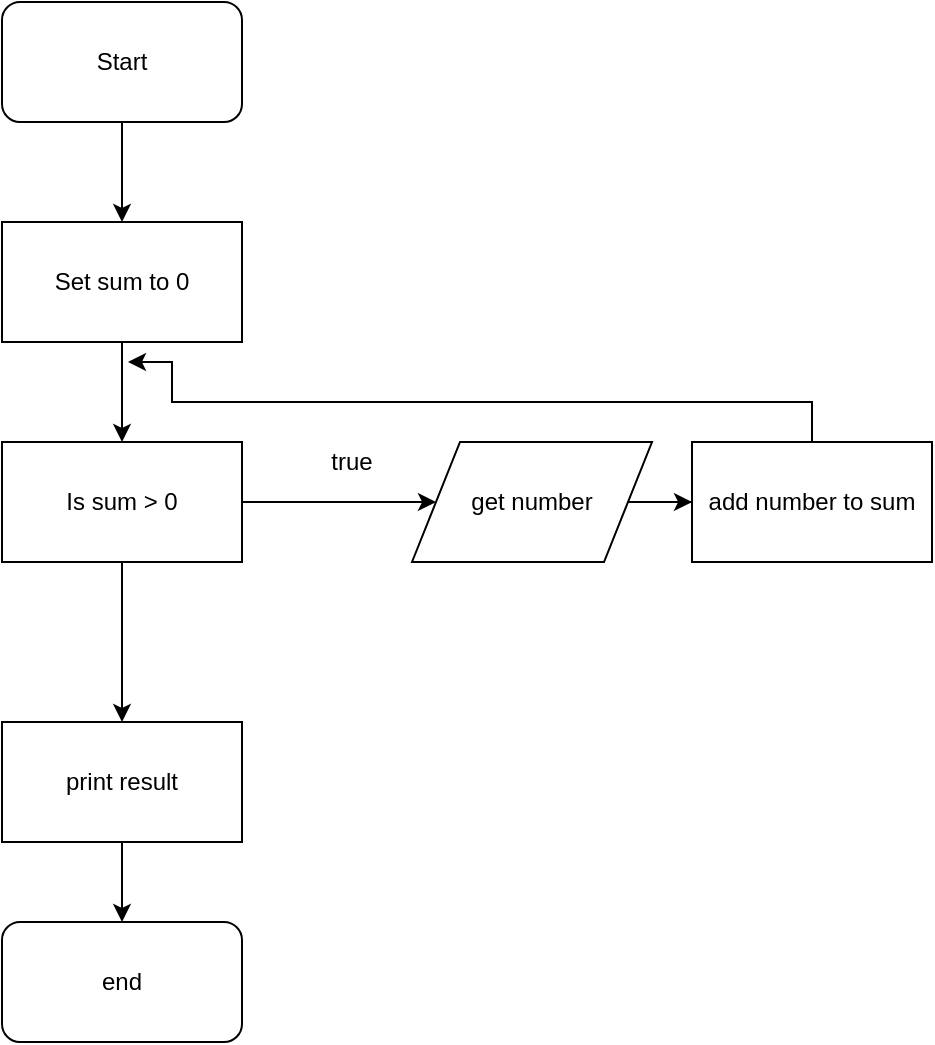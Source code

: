 <mxfile version="10.6.3" type="device"><diagram id="6bFhM4KZLGQ52gJVgTpL" name="Page-1"><mxGraphModel dx="447" dy="642" grid="1" gridSize="10" guides="1" tooltips="1" connect="1" arrows="1" fold="1" page="1" pageScale="1" pageWidth="850" pageHeight="1100" math="0" shadow="0"><root><mxCell id="0"/><mxCell id="1" parent="0"/><mxCell id="IXWV4qxnhDTBgz_dxzud-3" style="edgeStyle=orthogonalEdgeStyle;rounded=0;orthogonalLoop=1;jettySize=auto;html=1;exitX=0.5;exitY=1;exitDx=0;exitDy=0;entryX=0.5;entryY=0;entryDx=0;entryDy=0;" edge="1" parent="1" source="IXWV4qxnhDTBgz_dxzud-1" target="IXWV4qxnhDTBgz_dxzud-2"><mxGeometry relative="1" as="geometry"/></mxCell><mxCell id="IXWV4qxnhDTBgz_dxzud-1" value="Start" style="rounded=1;whiteSpace=wrap;html=1;" vertex="1" parent="1"><mxGeometry x="365" y="20" width="120" height="60" as="geometry"/></mxCell><mxCell id="IXWV4qxnhDTBgz_dxzud-5" style="edgeStyle=orthogonalEdgeStyle;rounded=0;orthogonalLoop=1;jettySize=auto;html=1;exitX=0.5;exitY=1;exitDx=0;exitDy=0;entryX=0.5;entryY=0;entryDx=0;entryDy=0;" edge="1" parent="1" source="IXWV4qxnhDTBgz_dxzud-2" target="IXWV4qxnhDTBgz_dxzud-4"><mxGeometry relative="1" as="geometry"><Array as="points"><mxPoint x="425" y="210"/><mxPoint x="425" y="210"/></Array></mxGeometry></mxCell><mxCell id="IXWV4qxnhDTBgz_dxzud-2" value="Set sum to 0" style="rounded=0;whiteSpace=wrap;html=1;" vertex="1" parent="1"><mxGeometry x="365" y="130" width="120" height="60" as="geometry"/></mxCell><mxCell id="IXWV4qxnhDTBgz_dxzud-7" value="" style="edgeStyle=orthogonalEdgeStyle;rounded=0;orthogonalLoop=1;jettySize=auto;html=1;entryX=0;entryY=0.5;entryDx=0;entryDy=0;" edge="1" parent="1" source="IXWV4qxnhDTBgz_dxzud-4" target="IXWV4qxnhDTBgz_dxzud-8"><mxGeometry relative="1" as="geometry"><mxPoint x="565" y="270" as="targetPoint"/></mxGeometry></mxCell><mxCell id="IXWV4qxnhDTBgz_dxzud-14" value="" style="edgeStyle=orthogonalEdgeStyle;rounded=0;orthogonalLoop=1;jettySize=auto;html=1;" edge="1" parent="1" source="IXWV4qxnhDTBgz_dxzud-4" target="IXWV4qxnhDTBgz_dxzud-13"><mxGeometry relative="1" as="geometry"/></mxCell><mxCell id="IXWV4qxnhDTBgz_dxzud-4" value="Is sum &amp;gt; 0" style="rounded=0;whiteSpace=wrap;html=1;" vertex="1" parent="1"><mxGeometry x="365" y="240" width="120" height="60" as="geometry"/></mxCell><mxCell id="IXWV4qxnhDTBgz_dxzud-16" style="edgeStyle=orthogonalEdgeStyle;rounded=0;orthogonalLoop=1;jettySize=auto;html=1;exitX=0.5;exitY=1;exitDx=0;exitDy=0;entryX=0.5;entryY=0;entryDx=0;entryDy=0;" edge="1" parent="1" source="IXWV4qxnhDTBgz_dxzud-13" target="IXWV4qxnhDTBgz_dxzud-15"><mxGeometry relative="1" as="geometry"/></mxCell><mxCell id="IXWV4qxnhDTBgz_dxzud-13" value="print result" style="rounded=0;whiteSpace=wrap;html=1;" vertex="1" parent="1"><mxGeometry x="365" y="380" width="120" height="60" as="geometry"/></mxCell><mxCell id="IXWV4qxnhDTBgz_dxzud-10" style="edgeStyle=orthogonalEdgeStyle;rounded=0;orthogonalLoop=1;jettySize=auto;html=1;exitX=1;exitY=0.5;exitDx=0;exitDy=0;" edge="1" parent="1" source="IXWV4qxnhDTBgz_dxzud-8" target="IXWV4qxnhDTBgz_dxzud-9"><mxGeometry relative="1" as="geometry"/></mxCell><mxCell id="IXWV4qxnhDTBgz_dxzud-8" value="get number" style="shape=parallelogram;perimeter=parallelogramPerimeter;whiteSpace=wrap;html=1;" vertex="1" parent="1"><mxGeometry x="570" y="240" width="120" height="60" as="geometry"/></mxCell><mxCell id="IXWV4qxnhDTBgz_dxzud-11" style="edgeStyle=orthogonalEdgeStyle;rounded=0;orthogonalLoop=1;jettySize=auto;html=1;exitX=0.5;exitY=0;exitDx=0;exitDy=0;" edge="1" parent="1" source="IXWV4qxnhDTBgz_dxzud-9"><mxGeometry relative="1" as="geometry"><mxPoint x="428" y="200" as="targetPoint"/><Array as="points"><mxPoint x="770" y="220"/><mxPoint x="450" y="220"/><mxPoint x="450" y="200"/></Array></mxGeometry></mxCell><mxCell id="IXWV4qxnhDTBgz_dxzud-9" value="add number to sum" style="rounded=0;whiteSpace=wrap;html=1;" vertex="1" parent="1"><mxGeometry x="710" y="240" width="120" height="60" as="geometry"/></mxCell><mxCell id="IXWV4qxnhDTBgz_dxzud-12" value="true" style="text;html=1;strokeColor=none;fillColor=none;align=center;verticalAlign=middle;whiteSpace=wrap;rounded=0;" vertex="1" parent="1"><mxGeometry x="520" y="240" width="40" height="20" as="geometry"/></mxCell><mxCell id="IXWV4qxnhDTBgz_dxzud-15" value="end" style="rounded=1;whiteSpace=wrap;html=1;" vertex="1" parent="1"><mxGeometry x="365" y="480" width="120" height="60" as="geometry"/></mxCell></root></mxGraphModel></diagram></mxfile>